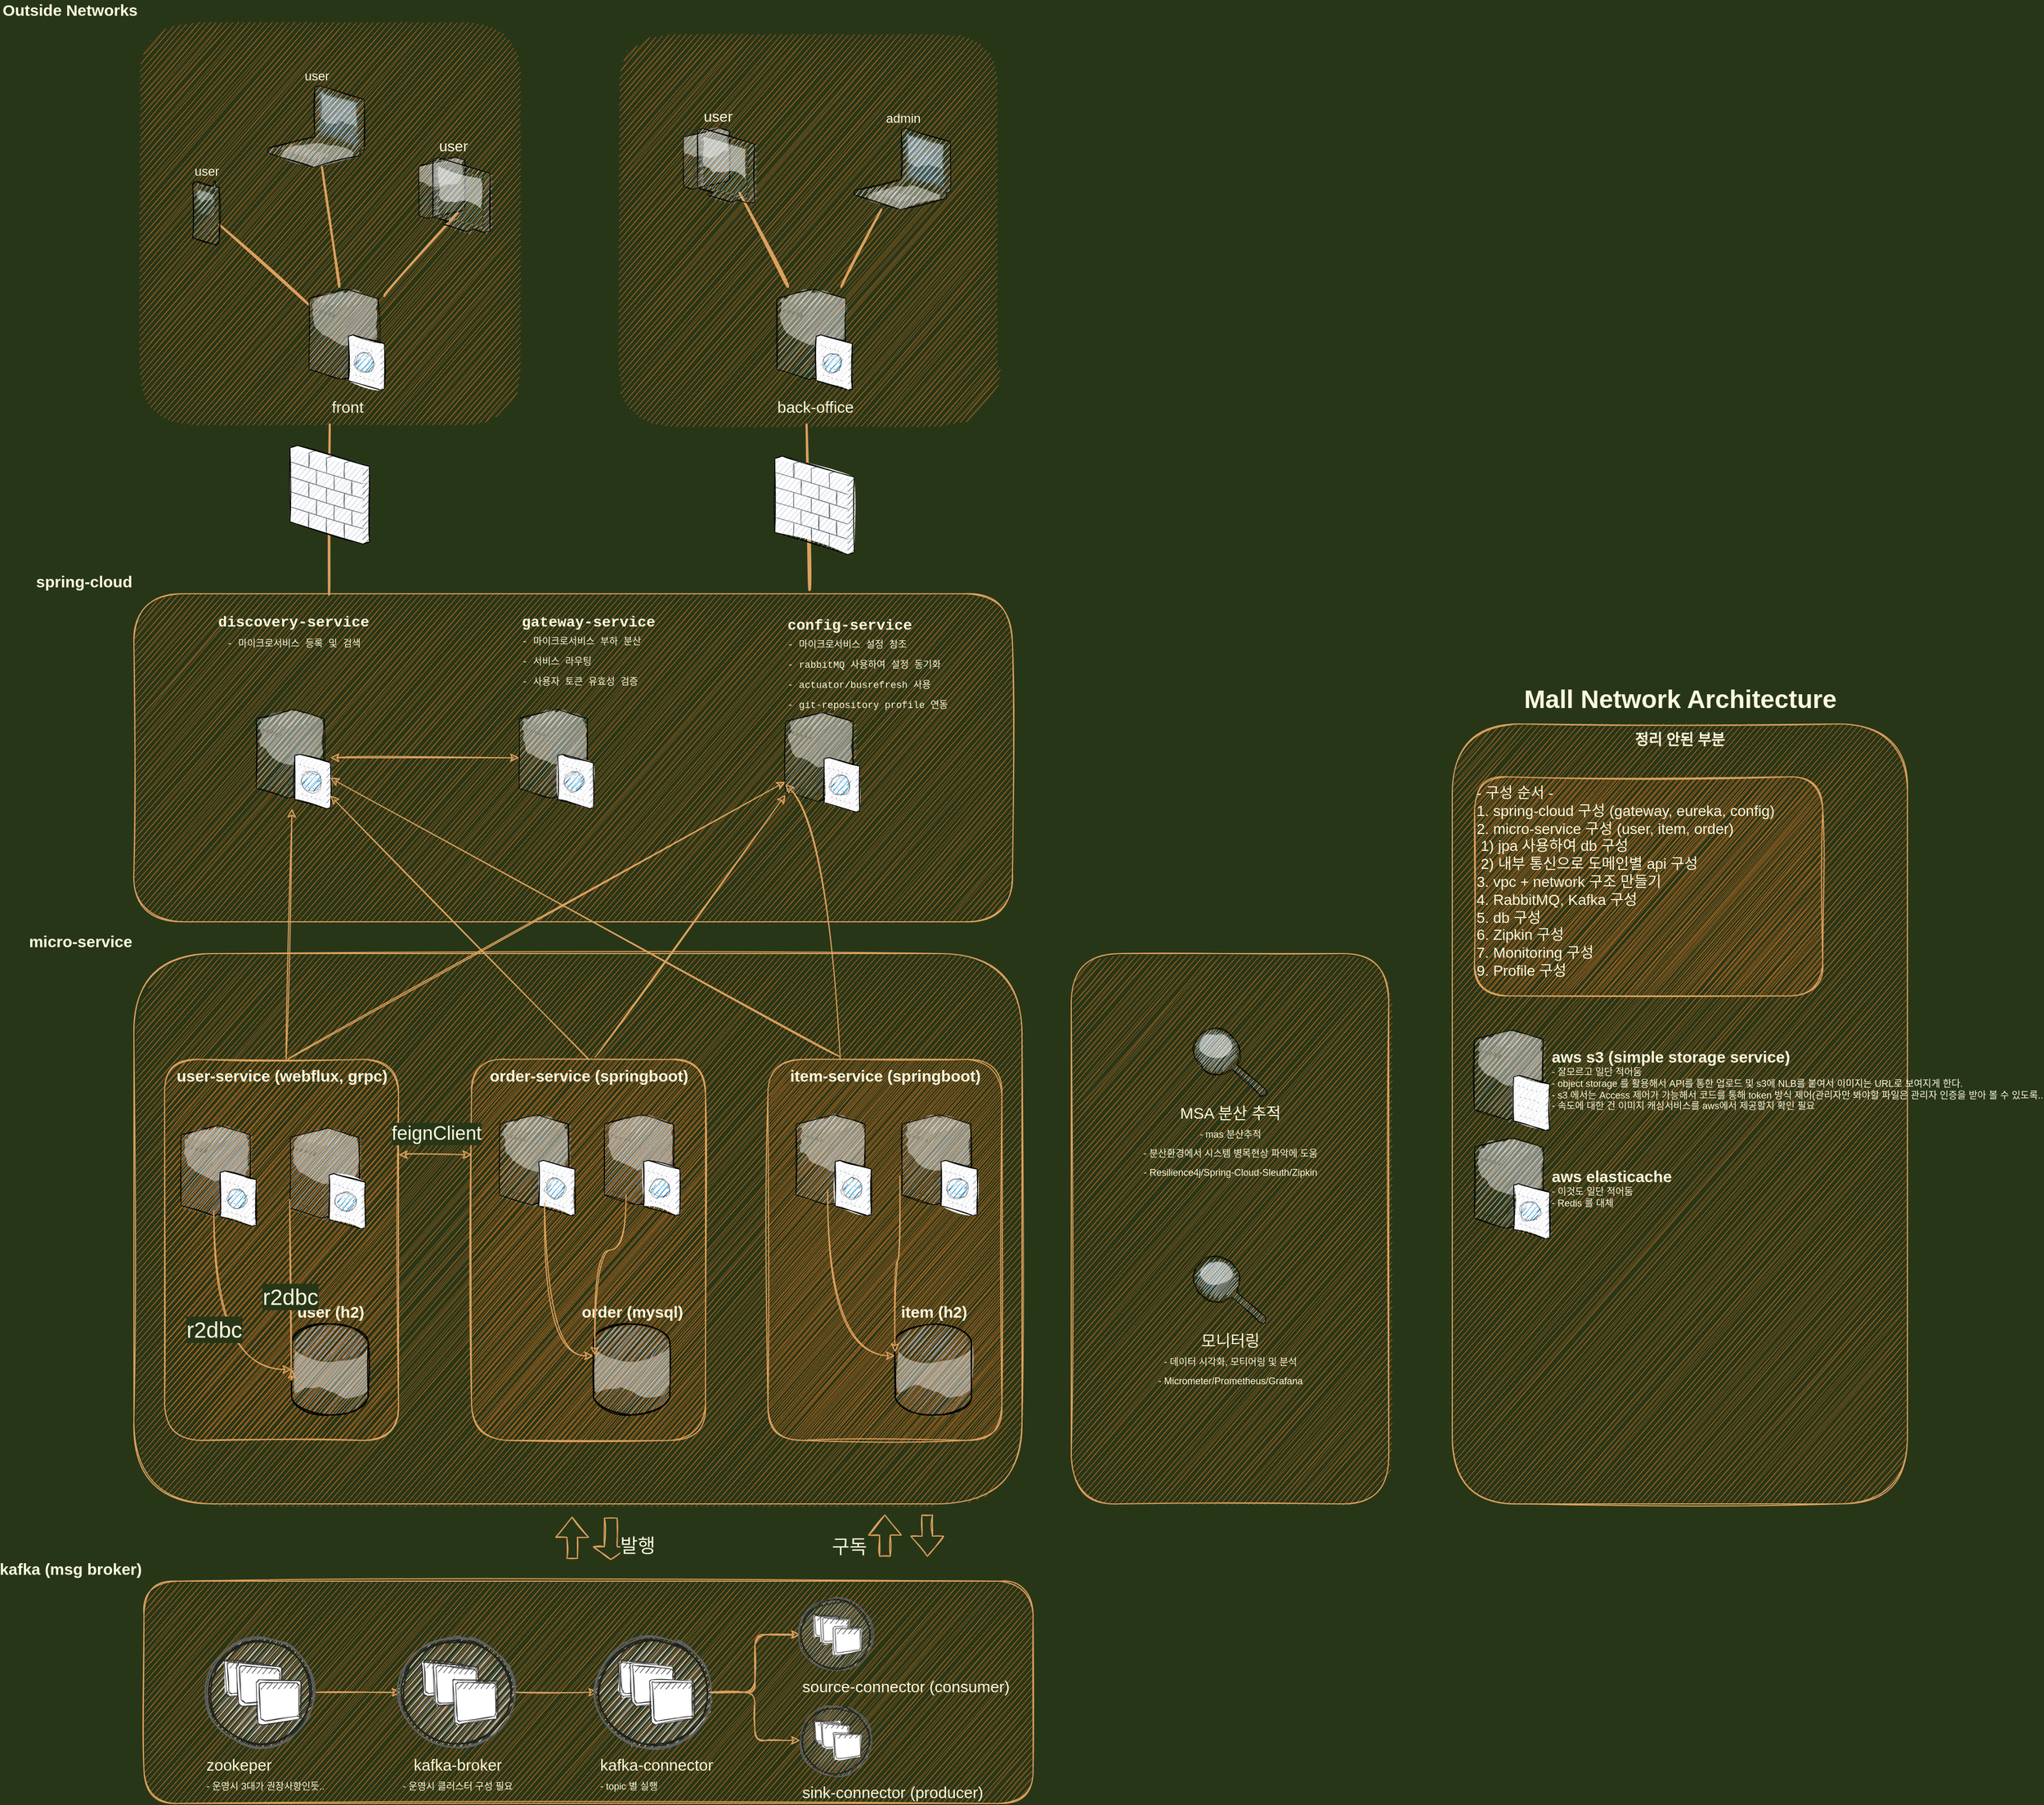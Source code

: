 <mxfile version="15.1.4" type="github">
  <diagram name="Page-1" id="e3a06f82-3646-2815-327d-82caf3d4e204">
    <mxGraphModel dx="1422" dy="1944" grid="1" gridSize="10" guides="1" tooltips="1" connect="1" arrows="1" fold="1" page="1" pageScale="1.5" pageWidth="1169" pageHeight="826" background="#283618" math="0" shadow="0">
      <root>
        <mxCell id="0" style=";html=1;" />
        <mxCell id="1" style=";html=1;" parent="0" />
        <mxCell id="sHXKAPFRfoizOENOdaJy-1" value="micro-service" style="whiteSpace=wrap;html=1;fillColor=#BC6C25;fontSize=15;strokeColor=#DDA15E;verticalAlign=bottom;fontStyle=1;labelPosition=left;verticalLabelPosition=top;align=right;sketch=1;rounded=1;fontColor=#FEFAE0;" parent="1" vertex="1">
          <mxGeometry x="704.5" y="350" width="839" height="520" as="geometry" />
        </mxCell>
        <mxCell id="gK7_ligtNOV1ksg5tmPk-7" value="&lt;b style=&quot;font-size: 15px&quot;&gt;user-service (webflux, grpc)&lt;/b&gt;" style="whiteSpace=wrap;html=1;fillColor=#BC6C25;fontSize=14;strokeColor=#DDA15E;verticalAlign=top;sketch=1;rounded=1;fontColor=#FEFAE0;" parent="1" vertex="1">
          <mxGeometry x="733.5" y="450" width="221" height="360" as="geometry" />
        </mxCell>
        <mxCell id="gK7_ligtNOV1ksg5tmPk-9" value="&lt;b style=&quot;font-size: 15px&quot;&gt;order-service (springboot)&lt;/b&gt;" style="whiteSpace=wrap;html=1;fillColor=#BC6C25;fontSize=14;strokeColor=#DDA15E;verticalAlign=top;sketch=1;rounded=1;fontColor=#FEFAE0;" parent="1" vertex="1">
          <mxGeometry x="1023.5" y="450" width="221" height="360" as="geometry" />
        </mxCell>
        <mxCell id="gK7_ligtNOV1ksg5tmPk-11" value="&lt;b style=&quot;font-size: 15px&quot;&gt;item-service (springboot)&lt;/b&gt;&lt;b style=&quot;font-size: 15px&quot;&gt;&lt;br&gt;&lt;/b&gt;" style="whiteSpace=wrap;html=1;fillColor=#BC6C25;fontSize=14;strokeColor=#DDA15E;verticalAlign=top;sketch=1;rounded=1;fontColor=#FEFAE0;" parent="1" vertex="1">
          <mxGeometry x="1303.5" y="450" width="221" height="360" as="geometry" />
        </mxCell>
        <mxCell id="gK7_ligtNOV1ksg5tmPk-1" value="&lt;font style=&quot;font-size: 15px;&quot;&gt;spring-cloud&lt;/font&gt;" style="whiteSpace=wrap;html=1;fillColor=#BC6C25;fontSize=15;strokeColor=#DDA15E;verticalAlign=bottom;fontColor=#FEFAE0;fontStyle=1;labelPosition=left;verticalLabelPosition=top;align=right;sketch=1;rounded=1;" parent="1" vertex="1">
          <mxGeometry x="704.5" y="10" width="830" height="310" as="geometry" />
        </mxCell>
        <mxCell id="6a7d8f32e03d9370-52" style="edgeStyle=none;html=1;startSize=10;endSize=10;jettySize=auto;orthogonalLoop=1;fontSize=14;endArrow=none;endFill=0;strokeWidth=2;sketch=1;curved=1;entryX=0.5;entryY=1;entryDx=0;entryDy=0;exitX=0.222;exitY=0.002;exitDx=0;exitDy=0;exitPerimeter=0;labelBackgroundColor=#283618;strokeColor=#DDA15E;fontColor=#FEFAE0;" parent="1" source="gK7_ligtNOV1ksg5tmPk-1" target="ctaD90ZbitiZ5sScprYx-19" edge="1">
          <mxGeometry relative="1" as="geometry">
            <mxPoint x="1090" y="10" as="sourcePoint" />
            <mxPoint x="492" y="257.118" as="targetPoint" />
          </mxGeometry>
        </mxCell>
        <mxCell id="6a7d8f32e03d9370-62" value="Mall Network Architecture" style="text;strokeColor=none;fillColor=none;html=1;fontSize=24;fontStyle=1;verticalAlign=middle;align=center;sketch=1;rounded=1;fontColor=#FEFAE0;" parent="1" vertex="1">
          <mxGeometry x="2002.25" y="90" width="325.5" height="40" as="geometry" />
        </mxCell>
        <mxCell id="sHXKAPFRfoizOENOdaJy-9" value="" style="verticalLabelPosition=top;aspect=fixed;html=1;verticalAlign=bottom;strokeColor=none;shape=mxgraph.citrix.cache_server;fillColor=#BC6C25;fontSize=15;labelPosition=center;align=center;sketch=1;rounded=1;fontColor=#FEFAE0;" parent="1" vertex="1">
          <mxGeometry x="749" y="510" width="71" height="97.5" as="geometry" />
        </mxCell>
        <mxCell id="sHXKAPFRfoizOENOdaJy-12" value="&lt;b&gt;정리 안된 부분&lt;/b&gt;" style="whiteSpace=wrap;html=1;fillColor=#BC6C25;fontSize=14;strokeColor=#DDA15E;verticalAlign=top;sketch=1;rounded=1;fontColor=#FEFAE0;" parent="1" vertex="1">
          <mxGeometry x="1950" y="133" width="430" height="737" as="geometry" />
        </mxCell>
        <mxCell id="sHXKAPFRfoizOENOdaJy-11" value="&lt;b&gt;user (h2)&lt;/b&gt;" style="verticalLabelPosition=top;aspect=fixed;html=1;verticalAlign=bottom;strokeColor=none;align=center;outlineConnect=0;shape=mxgraph.citrix.database;labelPosition=center;fontSize=15;sketch=1;rounded=1;fillColor=#BC6C25;fontColor=#FEFAE0;" parent="1" vertex="1">
          <mxGeometry x="853.5" y="700" width="73.1" height="86" as="geometry" />
        </mxCell>
        <mxCell id="sHXKAPFRfoizOENOdaJy-16" value="" style="verticalLabelPosition=bottom;aspect=fixed;html=1;verticalAlign=top;strokeColor=none;align=center;outlineConnect=0;shape=mxgraph.citrix.firewall;sketch=1;rounded=1;fillColor=#BC6C25;fontColor=#FEFAE0;" parent="1" vertex="1">
          <mxGeometry x="852" y="-130" width="75" height="93" as="geometry" />
        </mxCell>
        <mxCell id="sHXKAPFRfoizOENOdaJy-21" value="r2dbc" style="edgeStyle=elbowEdgeStyle;elbow=vertical;endArrow=classic;html=1;fontSize=21;sketch=1;curved=1;exitX=0.437;exitY=0.851;exitDx=0;exitDy=0;exitPerimeter=0;labelBackgroundColor=#283618;strokeColor=#DDA15E;fontColor=#FEFAE0;" parent="1" source="sHXKAPFRfoizOENOdaJy-9" target="sHXKAPFRfoizOENOdaJy-11" edge="1">
          <mxGeometry width="50" height="50" relative="1" as="geometry">
            <mxPoint x="813.5" y="580" as="sourcePoint" />
            <mxPoint x="1663.5" y="230" as="targetPoint" />
            <Array as="points">
              <mxPoint x="803.5" y="743" />
            </Array>
          </mxGeometry>
        </mxCell>
        <mxCell id="t2RJurVs9qFkmTVlhtLP-3" value="&lt;b&gt;aws elasticache&lt;/b&gt;&lt;br&gt;&lt;div style=&quot;text-align: left ; font-size: 9px&quot;&gt;&lt;font style=&quot;font-size: 9px&quot;&gt;- 이것도 일단 적어둠&lt;/font&gt;&lt;/div&gt;&lt;div style=&quot;text-align: left ; font-size: 9px&quot;&gt;&lt;font style=&quot;font-size: 9px&quot;&gt;- Redis 를 대체&lt;/font&gt;&lt;/div&gt;" style="verticalLabelPosition=middle;aspect=fixed;html=1;verticalAlign=middle;strokeColor=none;align=left;outlineConnect=0;shape=mxgraph.citrix.cache_server;labelPosition=right;fontSize=15;sketch=1;rounded=1;fillColor=#BC6C25;fontColor=#FEFAE0;" parent="1" vertex="1">
          <mxGeometry x="1971" y="522" width="71" height="97.5" as="geometry" />
        </mxCell>
        <mxCell id="t2RJurVs9qFkmTVlhtLP-10" value="&lt;span style=&quot;font-size: 15px;&quot;&gt;kafka (msg broker)&lt;/span&gt;" style="whiteSpace=wrap;html=1;fontSize=15;verticalAlign=bottom;fillColor=#BC6C25;strokeColor=#DDA15E;sketch=1;rounded=1;labelPosition=left;verticalLabelPosition=top;align=right;fontStyle=1;fontColor=#FEFAE0;" parent="1" vertex="1">
          <mxGeometry x="714" y="943" width="840" height="210" as="geometry" />
        </mxCell>
        <mxCell id="t2RJurVs9qFkmTVlhtLP-12" value="&lt;b&gt;item (h2)&lt;/b&gt;" style="verticalLabelPosition=top;aspect=fixed;html=1;verticalAlign=bottom;strokeColor=none;align=center;outlineConnect=0;shape=mxgraph.citrix.database;labelPosition=center;fontSize=15;sketch=1;rounded=1;fillColor=#BC6C25;fontColor=#FEFAE0;" parent="1" vertex="1">
          <mxGeometry x="1423.5" y="700" width="73.1" height="86" as="geometry" />
        </mxCell>
        <mxCell id="t2RJurVs9qFkmTVlhtLP-13" value="&lt;b&gt;order (mysql)&lt;/b&gt;" style="verticalLabelPosition=top;aspect=fixed;html=1;verticalAlign=bottom;strokeColor=none;align=center;outlineConnect=0;shape=mxgraph.citrix.database;labelPosition=center;fontSize=15;sketch=1;rounded=1;fillColor=#BC6C25;fontColor=#FEFAE0;" parent="1" vertex="1">
          <mxGeometry x="1138.5" y="700" width="73.1" height="86" as="geometry" />
        </mxCell>
        <mxCell id="t2RJurVs9qFkmTVlhtLP-19" value="" style="verticalLabelPosition=top;aspect=fixed;html=1;verticalAlign=bottom;strokeColor=none;shape=mxgraph.citrix.cache_server;fillColor=#BC6C25;fontSize=15;labelPosition=center;align=center;sketch=1;rounded=1;fontColor=#FEFAE0;" parent="1" vertex="1">
          <mxGeometry x="1330" y="500" width="71" height="97.5" as="geometry" />
        </mxCell>
        <mxCell id="t2RJurVs9qFkmTVlhtLP-21" value="" style="verticalLabelPosition=top;aspect=fixed;html=1;verticalAlign=bottom;strokeColor=none;shape=mxgraph.citrix.cache_server;fillColor=#BC6C25;fontSize=15;labelPosition=center;align=center;sketch=1;rounded=1;fontColor=#FEFAE0;" parent="1" vertex="1">
          <mxGeometry x="1050" y="500.0" width="71" height="97.5" as="geometry" />
        </mxCell>
        <mxCell id="mKvjWOhgH37GjCSqKpSE-6" value="" style="edgeStyle=orthogonalEdgeStyle;curved=0;rounded=1;sketch=1;orthogonalLoop=1;jettySize=auto;html=1;fontColor=#FEFAE0;strokeColor=#DDA15E;fillColor=#BC6C25;" parent="1" source="t2RJurVs9qFkmTVlhtLP-27" target="mKvjWOhgH37GjCSqKpSE-5" edge="1">
          <mxGeometry relative="1" as="geometry" />
        </mxCell>
        <mxCell id="t2RJurVs9qFkmTVlhtLP-27" value="zookeper&lt;br&gt;&lt;font style=&quot;font-size: 9px&quot;&gt;- 운영시 3대가 권장사항인듯..&lt;/font&gt;" style="verticalLabelPosition=bottom;aspect=fixed;html=1;verticalAlign=top;strokeColor=none;align=left;outlineConnect=0;shape=mxgraph.citrix.role_applications;fontSize=15;sketch=1;rounded=1;fillColor=#BC6C25;fontColor=#FEFAE0;" parent="1" vertex="1">
          <mxGeometry x="771.0" y="995.13" width="105.75" height="105.75" as="geometry" />
        </mxCell>
        <mxCell id="t2RJurVs9qFkmTVlhtLP-28" value="" style="endArrow=classic;startArrow=classic;html=1;fontSize=15;sketch=1;curved=1;labelBackgroundColor=#283618;strokeColor=#DDA15E;fontColor=#FEFAE0;" parent="1" source="gK7_ligtNOV1ksg5tmPk-6" target="uHvqQDqFZ2dxm4IaX2Xo-6" edge="1">
          <mxGeometry width="50" height="50" relative="1" as="geometry">
            <mxPoint x="2230" y="87.41" as="sourcePoint" />
            <mxPoint x="1064" y="150.266" as="targetPoint" />
          </mxGeometry>
        </mxCell>
        <mxCell id="t2RJurVs9qFkmTVlhtLP-37" value="" style="edgeStyle=elbowEdgeStyle;elbow=vertical;endArrow=classic;html=1;exitX=0.598;exitY=0.878;exitDx=0;exitDy=0;exitPerimeter=0;sketch=1;curved=1;labelBackgroundColor=#283618;strokeColor=#DDA15E;fontColor=#FEFAE0;" parent="1" source="t2RJurVs9qFkmTVlhtLP-21" target="t2RJurVs9qFkmTVlhtLP-13" edge="1">
          <mxGeometry width="50" height="50" relative="1" as="geometry">
            <mxPoint x="1846.761" y="-107.62" as="sourcePoint" />
            <mxPoint x="2816.95" y="-108.333" as="targetPoint" />
            <Array as="points">
              <mxPoint x="1109.5" y="730" />
              <mxPoint x="1163.5" y="630" />
              <mxPoint x="1193.5" y="590" />
              <mxPoint x="1213.5" y="690" />
              <mxPoint x="2493.5" y="76" />
            </Array>
          </mxGeometry>
        </mxCell>
        <mxCell id="t2RJurVs9qFkmTVlhtLP-39" value="&lt;b&gt;aws s3 (simple storage service)&amp;nbsp;&lt;/b&gt;&lt;br&gt;&lt;div style=&quot;text-align: left ; font-size: 9px&quot;&gt;&lt;font style=&quot;font-size: 9px&quot;&gt;- 잘모르고 일단 적어둠&lt;/font&gt;&lt;/div&gt;&lt;div style=&quot;text-align: left ; font-size: 9px&quot;&gt;&lt;font style=&quot;font-size: 9px&quot;&gt;- object storage 를 활용해서 API를 통한 업로드 및 s3에 NLB를 붙여서 이미지는 URL로 보여지게 한다.&lt;/font&gt;&lt;/div&gt;&lt;div style=&quot;text-align: left ; font-size: 9px&quot;&gt;&lt;font style=&quot;font-size: 9px&quot;&gt;- s3 에서는 Access 제어가 가능해서 코드를 통해 token 방식 제어(관리자만 봐야할 파일은 관리자 인증을 받아 볼 수 있도록..&lt;/font&gt;&lt;/div&gt;&lt;div style=&quot;text-align: left ; font-size: 9px&quot;&gt;&lt;font style=&quot;font-size: 9px&quot;&gt;- 속도에 대한 건 이미지 캐싱서비스를 aws에서 제공할지 확인 필요&lt;/font&gt;&lt;/div&gt;" style="verticalLabelPosition=middle;aspect=fixed;html=1;verticalAlign=middle;strokeColor=none;align=left;outlineConnect=0;shape=mxgraph.citrix.file_server;fontSize=15;labelPosition=right;sketch=1;rounded=1;fillColor=#BC6C25;fontColor=#FEFAE0;" parent="1" vertex="1">
          <mxGeometry x="1971" y="420" width="71" height="97" as="geometry" />
        </mxCell>
        <mxCell id="ctaD90ZbitiZ5sScprYx-11" value="" style="whiteSpace=wrap;html=1;fillColor=#BC6C25;fontSize=14;strokeColor=none;verticalAlign=bottom;sketch=1;rounded=1;labelPosition=left;verticalLabelPosition=top;align=right;fontColor=#FEFAE0;" parent="1" vertex="1">
          <mxGeometry x="1160" y="-520" width="360" height="370" as="geometry" />
        </mxCell>
        <mxCell id="ctaD90ZbitiZ5sScprYx-12" style="edgeStyle=none;html=1;startSize=10;endSize=10;jettySize=auto;orthogonalLoop=1;fontSize=14;endArrow=none;endFill=0;strokeWidth=2;sketch=1;curved=1;labelBackgroundColor=#283618;strokeColor=#DDA15E;fontColor=#FEFAE0;" parent="1" source="ctaD90ZbitiZ5sScprYx-18" target="ctaD90ZbitiZ5sScprYx-31" edge="1">
          <mxGeometry relative="1" as="geometry">
            <mxPoint x="1401.961" y="-286.0" as="sourcePoint" />
            <mxPoint x="1289.0" y="-372.011" as="targetPoint" />
          </mxGeometry>
        </mxCell>
        <mxCell id="ctaD90ZbitiZ5sScprYx-14" style="edgeStyle=none;html=1;startSize=10;endSize=10;jettySize=auto;orthogonalLoop=1;fontSize=14;endArrow=none;endFill=0;strokeWidth=2;entryX=0.796;entryY=0.859;entryDx=0;entryDy=0;entryPerimeter=0;sketch=1;curved=1;labelBackgroundColor=#283618;strokeColor=#DDA15E;fontColor=#FEFAE0;" parent="1" source="ctaD90ZbitiZ5sScprYx-18" target="gK7_ligtNOV1ksg5tmPk-4" edge="1">
          <mxGeometry relative="1" as="geometry">
            <mxPoint x="1390" y="-256.68" as="sourcePoint" />
            <mxPoint x="1275" y="-427.067" as="targetPoint" />
          </mxGeometry>
        </mxCell>
        <mxCell id="ctaD90ZbitiZ5sScprYx-18" value="back-office" style="verticalLabelPosition=bottom;aspect=fixed;html=1;verticalAlign=top;strokeColor=none;align=center;outlineConnect=0;shape=mxgraph.citrix.cache_server;labelPosition=center;fontSize=15;sketch=1;rounded=1;fillColor=#BC6C25;fontColor=#FEFAE0;" parent="1" vertex="1">
          <mxGeometry x="1312" y="-280.0" width="71" height="97.5" as="geometry" />
        </mxCell>
        <mxCell id="ctaD90ZbitiZ5sScprYx-19" value="Outside Networks" style="whiteSpace=wrap;html=1;fillColor=#BC6C25;fontSize=15;strokeColor=none;verticalAlign=bottom;sketch=1;rounded=1;labelPosition=left;verticalLabelPosition=top;align=right;fontStyle=1;fontColor=#FEFAE0;" parent="1" vertex="1">
          <mxGeometry x="709.5" y="-530" width="360" height="380" as="geometry" />
        </mxCell>
        <mxCell id="ctaD90ZbitiZ5sScprYx-20" style="edgeStyle=none;html=1;startSize=10;endSize=10;jettySize=auto;orthogonalLoop=1;fontSize=14;endArrow=none;endFill=0;strokeWidth=2;sketch=1;curved=1;labelBackgroundColor=#283618;strokeColor=#DDA15E;fontColor=#FEFAE0;" parent="1" source="ctaD90ZbitiZ5sScprYx-26" target="ctaD90ZbitiZ5sScprYx-29" edge="1">
          <mxGeometry relative="1" as="geometry">
            <mxPoint x="945.5" y="-309.0" as="sourcePoint" />
            <mxPoint x="824.5" y="-384.36" as="targetPoint" />
          </mxGeometry>
        </mxCell>
        <mxCell id="ctaD90ZbitiZ5sScprYx-21" style="edgeStyle=none;html=1;startSize=10;endSize=10;jettySize=auto;orthogonalLoop=1;fontSize=14;endArrow=none;endFill=0;strokeWidth=2;entryX=0.571;entryY=0.736;entryDx=0;entryDy=0;entryPerimeter=0;sketch=1;curved=1;labelBackgroundColor=#283618;strokeColor=#DDA15E;fontColor=#FEFAE0;" parent="1" source="ctaD90ZbitiZ5sScprYx-26" target="ctaD90ZbitiZ5sScprYx-24" edge="1">
          <mxGeometry relative="1" as="geometry">
            <mxPoint x="965.287" y="-315.5" as="sourcePoint" />
          </mxGeometry>
        </mxCell>
        <mxCell id="ctaD90ZbitiZ5sScprYx-22" style="edgeStyle=none;html=1;startSize=10;endSize=10;jettySize=auto;orthogonalLoop=1;fontSize=14;endArrow=none;endFill=0;strokeWidth=2;sketch=1;curved=1;labelBackgroundColor=#283618;strokeColor=#DDA15E;fontColor=#FEFAE0;" parent="1" source="ctaD90ZbitiZ5sScprYx-26" target="ctaD90ZbitiZ5sScprYx-28" edge="1">
          <mxGeometry relative="1" as="geometry">
            <mxPoint x="925.5" y="-286.18" as="sourcePoint" />
            <mxPoint x="824.5" y="-267.364" as="targetPoint" />
          </mxGeometry>
        </mxCell>
        <mxCell id="ctaD90ZbitiZ5sScprYx-24" value="user" style="verticalLabelPosition=top;aspect=fixed;html=1;verticalAlign=bottom;strokeColor=none;shape=mxgraph.citrix.thin_client;fillColor=#BC6C25;fontSize=14;labelPosition=center;align=center;sketch=1;rounded=1;fontColor=#FEFAE0;" parent="1" vertex="1">
          <mxGeometry x="970" y="-402.41" width="71" height="71" as="geometry" />
        </mxCell>
        <mxCell id="ctaD90ZbitiZ5sScprYx-26" value="front" style="verticalLabelPosition=bottom;aspect=fixed;html=1;verticalAlign=top;strokeColor=none;align=center;outlineConnect=0;shape=mxgraph.citrix.cache_server;labelPosition=center;fontSize=15;sketch=1;rounded=1;fillColor=#BC6C25;fontColor=#FEFAE0;" parent="1" vertex="1">
          <mxGeometry x="870" y="-280.0" width="71" height="97.5" as="geometry" />
        </mxCell>
        <mxCell id="ctaD90ZbitiZ5sScprYx-28" value="user" style="verticalLabelPosition=top;aspect=fixed;html=1;verticalAlign=bottom;strokeColor=none;align=center;outlineConnect=0;shape=mxgraph.citrix.cell_phone;labelPosition=center;sketch=1;rounded=1;fillColor=#BC6C25;fontColor=#FEFAE0;" parent="1" vertex="1">
          <mxGeometry x="760" y="-380" width="25" height="60" as="geometry" />
        </mxCell>
        <mxCell id="ctaD90ZbitiZ5sScprYx-29" value="user" style="verticalLabelPosition=top;aspect=fixed;html=1;verticalAlign=bottom;strokeColor=none;align=center;outlineConnect=0;shape=mxgraph.citrix.laptop_1;labelPosition=center;sketch=1;rounded=1;fillColor=#BC6C25;fontColor=#FEFAE0;" parent="1" vertex="1">
          <mxGeometry x="831.1" y="-470.0" width="91" height="77" as="geometry" />
        </mxCell>
        <mxCell id="ctaD90ZbitiZ5sScprYx-30" style="edgeStyle=none;html=1;startSize=10;endSize=10;jettySize=auto;orthogonalLoop=1;fontSize=14;endArrow=none;endFill=0;strokeWidth=2;exitX=0.769;exitY=-0.011;exitDx=0;exitDy=0;exitPerimeter=0;sketch=1;curved=1;entryX=0.5;entryY=1;entryDx=0;entryDy=0;labelBackgroundColor=#283618;strokeColor=#DDA15E;fontColor=#FEFAE0;" parent="1" source="gK7_ligtNOV1ksg5tmPk-1" target="ctaD90ZbitiZ5sScprYx-11" edge="1">
          <mxGeometry relative="1" as="geometry">
            <mxPoint x="1081.702" y="-73" as="sourcePoint" />
            <mxPoint x="1221" y="-760.057" as="targetPoint" />
          </mxGeometry>
        </mxCell>
        <mxCell id="ctaD90ZbitiZ5sScprYx-31" value="admin" style="verticalLabelPosition=top;aspect=fixed;html=1;verticalAlign=bottom;strokeColor=none;align=center;outlineConnect=0;shape=mxgraph.citrix.laptop_1;labelPosition=center;sketch=1;rounded=1;fillColor=#BC6C25;fontColor=#FEFAE0;" parent="1" vertex="1">
          <mxGeometry x="1385" y="-430.0" width="91" height="77" as="geometry" />
        </mxCell>
        <mxCell id="ctaD90ZbitiZ5sScprYx-32" value="" style="verticalLabelPosition=bottom;aspect=fixed;html=1;verticalAlign=top;strokeColor=none;align=center;outlineConnect=0;shape=mxgraph.citrix.firewall;sketch=1;rounded=1;fillColor=#BC6C25;fontColor=#FEFAE0;" parent="1" vertex="1">
          <mxGeometry x="1310" y="-120.0" width="75" height="93" as="geometry" />
        </mxCell>
        <mxCell id="nXejHex8dQO22QH_vP11-8" value="&lt;div&gt;&lt;span&gt;- 구성 순서 -&lt;/span&gt;&lt;/div&gt;&lt;div&gt;&lt;span&gt;1. spring-cloud 구성 (gateway, eureka, config)&lt;/span&gt;&lt;/div&gt;&lt;div&gt;&lt;span&gt;2. micro-service 구성 (user, item, order)&lt;/span&gt;&lt;/div&gt;&lt;div&gt;&lt;span style=&quot;white-space: pre&quot;&gt; &lt;/span&gt;1) jpa 사용하여 db 구성&lt;br&gt;&lt;/div&gt;&lt;div&gt;&lt;span&gt;&lt;/span&gt;&lt;/div&gt;&lt;span style=&quot;white-space: pre&quot;&gt; &lt;/span&gt;2) 내부 통신으로 도메인별 api 구성&lt;br&gt;&lt;span&gt;3. vpc + network 구조 만들기&lt;/span&gt;&lt;br&gt;&lt;div&gt;&lt;span&gt;4. RabbitMQ, Kafka 구성&amp;nbsp;&lt;/span&gt;&lt;br&gt;&lt;/div&gt;&lt;div&gt;&lt;span&gt;5. db 구성&amp;nbsp;&lt;/span&gt;&lt;/div&gt;&lt;div&gt;&lt;span&gt;6. Zipkin 구성&lt;/span&gt;&lt;/div&gt;&lt;div&gt;&lt;span&gt;7. Monitoring 구성&lt;/span&gt;&lt;/div&gt;&lt;div&gt;9. Profile 구성&lt;/div&gt;" style="whiteSpace=wrap;html=1;fontSize=14;verticalAlign=top;align=left;sketch=1;rounded=1;fillColor=#BC6C25;strokeColor=#DDA15E;fontColor=#FEFAE0;" parent="1" vertex="1">
          <mxGeometry x="1971" y="183" width="329" height="207" as="geometry" />
        </mxCell>
        <mxCell id="gK7_ligtNOV1ksg5tmPk-4" value="user" style="verticalLabelPosition=top;aspect=fixed;html=1;verticalAlign=bottom;strokeColor=none;shape=mxgraph.citrix.thin_client;fillColor=#BC6C25;fontSize=14;labelPosition=center;align=center;sketch=1;rounded=1;fontColor=#FEFAE0;" parent="1" vertex="1">
          <mxGeometry x="1220" y="-430" width="71" height="71" as="geometry" />
        </mxCell>
        <mxCell id="gK7_ligtNOV1ksg5tmPk-6" value="&lt;div style=&quot;font-family: &amp;#34;consolas&amp;#34; , &amp;#34;courier new&amp;#34; , monospace ; font-size: 14px ; line-height: 19px&quot;&gt;discovery-service&lt;/div&gt;&lt;div style=&quot;font-family: &amp;#34;consolas&amp;#34; , &amp;#34;courier new&amp;#34; , monospace ; line-height: 19px&quot;&gt;&lt;span style=&quot;font-weight: normal&quot;&gt;&lt;font style=&quot;font-size: 9px&quot;&gt;- 마이크로서비스 등록 및 검색&lt;/font&gt;&lt;/span&gt;&lt;/div&gt;" style="verticalLabelPosition=top;aspect=fixed;html=1;verticalAlign=top;strokeColor=none;align=center;outlineConnect=0;shape=mxgraph.citrix.cache_server;labelPosition=center;fontSize=15;fontStyle=1;sketch=1;rounded=1;fillColor=#BC6C25;fontColor=#FEFAE0;" parent="1" vertex="1">
          <mxGeometry x="820" y="116.93" width="70" height="96.13" as="geometry" />
        </mxCell>
        <mxCell id="gK7_ligtNOV1ksg5tmPk-15" value="구독" style="shape=flexArrow;endArrow=classic;html=1;fontSize=18;fontColor=#FEFAE0;sketch=1;curved=1;labelBackgroundColor=#283618;strokeColor=#DDA15E;" parent="1" edge="1">
          <mxGeometry x="-0.5" y="34" width="50" height="50" relative="1" as="geometry">
            <mxPoint x="1414" y="920" as="sourcePoint" />
            <mxPoint x="1414" y="880" as="targetPoint" />
            <mxPoint y="1" as="offset" />
          </mxGeometry>
        </mxCell>
        <mxCell id="gK7_ligtNOV1ksg5tmPk-16" value="" style="shape=flexArrow;endArrow=classic;html=1;fontSize=18;fontColor=#FEFAE0;sketch=1;curved=1;labelBackgroundColor=#283618;strokeColor=#DDA15E;" parent="1" edge="1">
          <mxGeometry width="50" height="50" relative="1" as="geometry">
            <mxPoint x="1454" y="880" as="sourcePoint" />
            <mxPoint x="1454" y="920" as="targetPoint" />
          </mxGeometry>
        </mxCell>
        <mxCell id="gK7_ligtNOV1ksg5tmPk-17" value="" style="shape=flexArrow;endArrow=classic;html=1;fontSize=18;fontColor=#FEFAE0;sketch=1;curved=1;labelBackgroundColor=#283618;strokeColor=#DDA15E;" parent="1" edge="1">
          <mxGeometry width="50" height="50" relative="1" as="geometry">
            <mxPoint x="1118.5" y="922" as="sourcePoint" />
            <mxPoint x="1118.5" y="882" as="targetPoint" />
          </mxGeometry>
        </mxCell>
        <mxCell id="gK7_ligtNOV1ksg5tmPk-18" value="발행" style="shape=flexArrow;endArrow=classic;html=1;fontSize=18;fontColor=#FEFAE0;width=12;endSize=3.66;sketch=1;curved=1;labelBackgroundColor=#283618;strokeColor=#DDA15E;" parent="1" edge="1">
          <mxGeometry x="0.35" y="25" width="50" height="50" relative="1" as="geometry">
            <mxPoint x="1155" y="883" as="sourcePoint" />
            <mxPoint x="1155" y="923" as="targetPoint" />
            <mxPoint as="offset" />
          </mxGeometry>
        </mxCell>
        <mxCell id="gK7_ligtNOV1ksg5tmPk-21" value="" style="endArrow=classic;html=1;fontSize=18;fontColor=#FEFAE0;sketch=1;curved=1;exitX=0.305;exitY=-0.008;exitDx=0;exitDy=0;exitPerimeter=0;labelBackgroundColor=#283618;strokeColor=#DDA15E;" parent="1" source="gK7_ligtNOV1ksg5tmPk-11" target="gK7_ligtNOV1ksg5tmPk-6" edge="1">
          <mxGeometry width="50" height="50" relative="1" as="geometry">
            <mxPoint x="1390" y="760" as="sourcePoint" />
            <mxPoint x="1640" y="820" as="targetPoint" />
          </mxGeometry>
        </mxCell>
        <mxCell id="gK7_ligtNOV1ksg5tmPk-22" value="" style="endArrow=classic;html=1;fontSize=18;fontColor=#FEFAE0;sketch=1;curved=1;exitX=0.5;exitY=0;exitDx=0;exitDy=0;labelBackgroundColor=#283618;strokeColor=#DDA15E;" parent="1" source="gK7_ligtNOV1ksg5tmPk-9" target="gK7_ligtNOV1ksg5tmPk-6" edge="1">
          <mxGeometry width="50" height="50" relative="1" as="geometry">
            <mxPoint x="1400" y="770" as="sourcePoint" />
            <mxPoint x="890" y="487.455" as="targetPoint" />
          </mxGeometry>
        </mxCell>
        <mxCell id="gK7_ligtNOV1ksg5tmPk-23" value="" style="endArrow=classic;html=1;fontSize=18;fontColor=#FEFAE0;sketch=1;curved=1;labelBackgroundColor=#283618;strokeColor=#DDA15E;" parent="1" source="gK7_ligtNOV1ksg5tmPk-7" target="gK7_ligtNOV1ksg5tmPk-6" edge="1">
          <mxGeometry width="50" height="50" relative="1" as="geometry">
            <mxPoint x="1033.867" y="770" as="sourcePoint" />
            <mxPoint x="883.474" y="516.13" as="targetPoint" />
          </mxGeometry>
        </mxCell>
        <mxCell id="gK7_ligtNOV1ksg5tmPk-24" value="&lt;div style=&quot;font-family: &amp;#34;consolas&amp;#34; , &amp;#34;courier new&amp;#34; , monospace ; line-height: 19px ; font-size: 14px&quot;&gt;config-service&lt;/div&gt;&lt;div style=&quot;font-family: &amp;#34;consolas&amp;#34; , &amp;#34;courier new&amp;#34; , monospace ; line-height: 19px ; font-size: 9px&quot;&gt;&lt;span style=&quot;font-weight: normal ; font-size: 9px&quot;&gt;&lt;font style=&quot;font-size: 9px&quot;&gt;- 마이크로서비스 설정 참조&lt;/font&gt;&lt;/span&gt;&lt;/div&gt;&lt;div style=&quot;font-family: &amp;#34;consolas&amp;#34; , &amp;#34;courier new&amp;#34; , monospace ; line-height: 19px ; font-size: 9px&quot;&gt;&lt;span style=&quot;font-weight: normal ; font-size: 9px&quot;&gt;&lt;font style=&quot;font-size: 9px&quot;&gt;- rabbitMQ 사용하여 설정 동기화&lt;/font&gt;&lt;/span&gt;&lt;/div&gt;&lt;div style=&quot;font-family: &amp;#34;consolas&amp;#34; , &amp;#34;courier new&amp;#34; , monospace ; line-height: 19px ; font-size: 9px&quot;&gt;&lt;span style=&quot;font-weight: normal ; font-size: 9px&quot;&gt;&lt;font style=&quot;font-size: 9px&quot;&gt;- actuator/busrefresh 사용&lt;/font&gt;&lt;/span&gt;&lt;/div&gt;&lt;div style=&quot;font-family: &amp;#34;consolas&amp;#34; , &amp;#34;courier new&amp;#34; , monospace ; line-height: 19px ; font-size: 9px&quot;&gt;&lt;span style=&quot;font-weight: normal ; font-size: 9px&quot;&gt;&lt;font style=&quot;font-size: 9px&quot;&gt;- git-repository profile 연동&lt;/font&gt;&lt;/span&gt;&lt;/div&gt;" style="verticalLabelPosition=top;aspect=fixed;html=1;verticalAlign=top;strokeColor=none;align=left;outlineConnect=0;shape=mxgraph.citrix.cache_server;labelPosition=center;fontSize=15;fontStyle=1;sketch=1;rounded=1;fillColor=#BC6C25;fontColor=#FEFAE0;horizontal=1;" parent="1" vertex="1">
          <mxGeometry x="1320" y="120" width="70" height="96.13" as="geometry" />
        </mxCell>
        <mxCell id="gK7_ligtNOV1ksg5tmPk-27" value="" style="endArrow=classic;html=1;fontSize=18;fontColor=#FEFAE0;exitX=0.309;exitY=-0.002;exitDx=0;exitDy=0;exitPerimeter=0;sketch=1;curved=1;labelBackgroundColor=#283618;strokeColor=#DDA15E;" parent="1" source="gK7_ligtNOV1ksg5tmPk-11" target="gK7_ligtNOV1ksg5tmPk-24" edge="1">
          <mxGeometry width="50" height="50" relative="1" as="geometry">
            <mxPoint x="1390" y="630" as="sourcePoint" />
            <mxPoint x="1320" y="210" as="targetPoint" />
            <Array as="points">
              <mxPoint x="1360" y="230" />
              <mxPoint x="1320" y="190" />
            </Array>
          </mxGeometry>
        </mxCell>
        <mxCell id="gK7_ligtNOV1ksg5tmPk-29" value="feignClient" style="endArrow=classic;startArrow=classic;html=1;fontSize=18;fontColor=#FEFAE0;exitX=1;exitY=0.25;exitDx=0;exitDy=0;entryX=0;entryY=0.25;entryDx=0;entryDy=0;sketch=1;curved=1;labelBackgroundColor=#283618;strokeColor=#DDA15E;" parent="1" target="gK7_ligtNOV1ksg5tmPk-9" edge="1">
          <mxGeometry x="0.029" y="20" width="50" height="50" relative="1" as="geometry">
            <mxPoint x="954.5" y="540" as="sourcePoint" />
            <mxPoint x="1013.5" y="540" as="targetPoint" />
            <Array as="points" />
            <mxPoint as="offset" />
          </mxGeometry>
        </mxCell>
        <mxCell id="gK7_ligtNOV1ksg5tmPk-30" value="" style="edgeStyle=elbowEdgeStyle;elbow=vertical;endArrow=classic;html=1;exitX=0.422;exitY=0.751;exitDx=0;exitDy=0;exitPerimeter=0;sketch=1;curved=1;labelBackgroundColor=#283618;strokeColor=#DDA15E;fontColor=#FEFAE0;" parent="1" source="t2RJurVs9qFkmTVlhtLP-19" target="t2RJurVs9qFkmTVlhtLP-12" edge="1">
          <mxGeometry width="50" height="50" relative="1" as="geometry">
            <mxPoint x="1379.958" y="607.495" as="sourcePoint" />
            <mxPoint x="1433.5" y="721.89" as="targetPoint" />
            <Array as="points">
              <mxPoint x="1383.5" y="730" />
              <mxPoint x="1473.5" y="652" />
              <mxPoint x="1433.5" y="651.89" />
              <mxPoint x="1463.5" y="611.89" />
              <mxPoint x="1483.5" y="711.89" />
              <mxPoint x="2763.5" y="97.89" />
            </Array>
          </mxGeometry>
        </mxCell>
        <mxCell id="6tL2AJdm3cgb_tfLs04c-1" value="" style="endArrow=classic;html=1;fontSize=18;fontColor=#FEFAE0;sketch=1;curved=1;labelBackgroundColor=#283618;strokeColor=#DDA15E;" parent="1" target="gK7_ligtNOV1ksg5tmPk-24" edge="1">
          <mxGeometry width="50" height="50" relative="1" as="geometry">
            <mxPoint x="850" y="450" as="sourcePoint" />
            <mxPoint x="863.717" y="276.13" as="targetPoint" />
          </mxGeometry>
        </mxCell>
        <mxCell id="6tL2AJdm3cgb_tfLs04c-2" value="" style="endArrow=classic;html=1;fontSize=18;fontColor=#FEFAE0;sketch=1;curved=1;labelBackgroundColor=#283618;strokeColor=#DDA15E;entryX=0;entryY=0.832;entryDx=0;entryDy=0;entryPerimeter=0;" parent="1" edge="1" target="gK7_ligtNOV1ksg5tmPk-24">
          <mxGeometry width="50" height="50" relative="1" as="geometry">
            <mxPoint x="1140" y="448" as="sourcePoint" />
            <mxPoint x="1360" y="220" as="targetPoint" />
          </mxGeometry>
        </mxCell>
        <mxCell id="mKvjWOhgH37GjCSqKpSE-2" value="" style="verticalLabelPosition=top;aspect=fixed;html=1;verticalAlign=bottom;strokeColor=none;shape=mxgraph.citrix.cache_server;fillColor=#BC6C25;fontSize=15;labelPosition=center;align=center;sketch=1;rounded=1;fontColor=#FEFAE0;" parent="1" vertex="1">
          <mxGeometry x="852" y="512.5" width="71" height="97.5" as="geometry" />
        </mxCell>
        <mxCell id="mKvjWOhgH37GjCSqKpSE-3" value="" style="verticalLabelPosition=top;aspect=fixed;html=1;verticalAlign=bottom;strokeColor=none;shape=mxgraph.citrix.cache_server;fillColor=#BC6C25;fontSize=15;labelPosition=center;align=center;sketch=1;rounded=1;fontColor=#FEFAE0;" parent="1" vertex="1">
          <mxGeometry x="1149" y="500" width="71" height="97.5" as="geometry" />
        </mxCell>
        <mxCell id="mKvjWOhgH37GjCSqKpSE-4" value="" style="verticalLabelPosition=top;aspect=fixed;html=1;verticalAlign=bottom;strokeColor=none;shape=mxgraph.citrix.cache_server;fillColor=#BC6C25;fontSize=15;labelPosition=center;align=center;sketch=1;rounded=1;fontColor=#FEFAE0;" parent="1" vertex="1">
          <mxGeometry x="1430" y="500" width="71" height="97.5" as="geometry" />
        </mxCell>
        <mxCell id="mKvjWOhgH37GjCSqKpSE-8" value="" style="edgeStyle=orthogonalEdgeStyle;curved=0;rounded=1;sketch=1;orthogonalLoop=1;jettySize=auto;html=1;fontColor=#FEFAE0;strokeColor=#DDA15E;fillColor=#BC6C25;" parent="1" source="mKvjWOhgH37GjCSqKpSE-5" target="mKvjWOhgH37GjCSqKpSE-7" edge="1">
          <mxGeometry relative="1" as="geometry" />
        </mxCell>
        <mxCell id="mKvjWOhgH37GjCSqKpSE-5" value="kafka-broker&lt;br&gt;&lt;font style=&quot;font-size: 9px&quot;&gt;- 운영시 클러스터 구성 필요&lt;/font&gt;" style="verticalLabelPosition=bottom;aspect=fixed;html=1;verticalAlign=top;strokeColor=none;align=center;outlineConnect=0;shape=mxgraph.citrix.role_applications;fontSize=15;sketch=1;rounded=1;fillColor=#BC6C25;fontColor=#FEFAE0;" parent="1" vertex="1">
          <mxGeometry x="956.75" y="995.13" width="105.75" height="105.75" as="geometry" />
        </mxCell>
        <mxCell id="mKvjWOhgH37GjCSqKpSE-10" value="" style="edgeStyle=orthogonalEdgeStyle;curved=0;rounded=1;sketch=1;orthogonalLoop=1;jettySize=auto;html=1;fontColor=#FEFAE0;strokeColor=#DDA15E;fillColor=#BC6C25;" parent="1" source="mKvjWOhgH37GjCSqKpSE-7" target="mKvjWOhgH37GjCSqKpSE-9" edge="1">
          <mxGeometry relative="1" as="geometry" />
        </mxCell>
        <mxCell id="mKvjWOhgH37GjCSqKpSE-13" value="" style="edgeStyle=orthogonalEdgeStyle;curved=0;rounded=1;sketch=1;orthogonalLoop=1;jettySize=auto;html=1;fontColor=#FEFAE0;strokeColor=#DDA15E;fillColor=#BC6C25;" parent="1" source="mKvjWOhgH37GjCSqKpSE-7" target="mKvjWOhgH37GjCSqKpSE-9" edge="1">
          <mxGeometry relative="1" as="geometry" />
        </mxCell>
        <mxCell id="mKvjWOhgH37GjCSqKpSE-7" value="kafka-connector&lt;br&gt;&lt;font style=&quot;font-size: 9px&quot;&gt;- topic 별 실행&lt;/font&gt;&amp;nbsp;" style="verticalLabelPosition=bottom;aspect=fixed;html=1;verticalAlign=top;strokeColor=none;align=left;outlineConnect=0;shape=mxgraph.citrix.role_applications;fontSize=15;sketch=1;rounded=1;fillColor=#BC6C25;fontColor=#FEFAE0;" parent="1" vertex="1">
          <mxGeometry x="1142.5" y="995.13" width="105.75" height="105.75" as="geometry" />
        </mxCell>
        <mxCell id="mKvjWOhgH37GjCSqKpSE-9" value="source-connector (consumer)" style="verticalLabelPosition=bottom;aspect=fixed;html=1;verticalAlign=top;strokeColor=none;align=left;outlineConnect=0;shape=mxgraph.citrix.role_applications;fontSize=15;sketch=1;rounded=1;fillColor=#BC6C25;fontColor=#FEFAE0;" parent="1" vertex="1">
          <mxGeometry x="1334" y="960" width="67" height="67" as="geometry" />
        </mxCell>
        <mxCell id="mKvjWOhgH37GjCSqKpSE-14" value="sink-connector (producer)" style="verticalLabelPosition=bottom;aspect=fixed;html=1;verticalAlign=top;strokeColor=none;align=left;outlineConnect=0;shape=mxgraph.citrix.role_applications;fontSize=15;sketch=1;rounded=1;fillColor=#BC6C25;fontColor=#FEFAE0;" parent="1" vertex="1">
          <mxGeometry x="1334" y="1060" width="67" height="67" as="geometry" />
        </mxCell>
        <mxCell id="mKvjWOhgH37GjCSqKpSE-16" value="" style="edgeStyle=orthogonalEdgeStyle;curved=0;rounded=1;sketch=1;orthogonalLoop=1;jettySize=auto;html=1;fontColor=#FEFAE0;strokeColor=#DDA15E;fillColor=#BC6C25;" parent="1" source="mKvjWOhgH37GjCSqKpSE-7" target="mKvjWOhgH37GjCSqKpSE-14" edge="1">
          <mxGeometry relative="1" as="geometry">
            <mxPoint x="1258.25" y="1057.941" as="sourcePoint" />
            <mxPoint x="1344" y="986.529" as="targetPoint" />
          </mxGeometry>
        </mxCell>
        <mxCell id="mKvjWOhgH37GjCSqKpSE-17" value="" style="whiteSpace=wrap;html=1;fillColor=#BC6C25;fontSize=14;strokeColor=#DDA15E;verticalAlign=bottom;labelPosition=center;verticalLabelPosition=top;align=center;sketch=1;rounded=1;fontColor=#FEFAE0;" parent="1" vertex="1">
          <mxGeometry x="1590" y="350" width="300" height="520" as="geometry" />
        </mxCell>
        <mxCell id="mKvjWOhgH37GjCSqKpSE-19" value="" style="edgeStyle=elbowEdgeStyle;elbow=vertical;endArrow=classic;html=1;exitX=0.287;exitY=0.799;exitDx=0;exitDy=0;exitPerimeter=0;sketch=1;curved=1;labelBackgroundColor=#283618;strokeColor=#DDA15E;fontColor=#FEFAE0;" parent="1" source="mKvjWOhgH37GjCSqKpSE-3" edge="1">
          <mxGeometry width="50" height="50" relative="1" as="geometry">
            <mxPoint x="1102.458" y="595.605" as="sourcePoint" />
            <mxPoint x="1140" y="730" as="targetPoint" />
            <Array as="points">
              <mxPoint x="1149" y="630" />
              <mxPoint x="1119.5" y="740" />
              <mxPoint x="1173.5" y="640" />
              <mxPoint x="1203.5" y="600" />
              <mxPoint x="1223.5" y="700" />
              <mxPoint x="2503.5" y="86" />
            </Array>
          </mxGeometry>
        </mxCell>
        <mxCell id="mKvjWOhgH37GjCSqKpSE-20" value="r2dbc" style="edgeStyle=elbowEdgeStyle;elbow=vertical;endArrow=classic;html=1;fontSize=21;sketch=1;curved=1;exitX=-0.004;exitY=0.719;exitDx=0;exitDy=0;exitPerimeter=0;labelBackgroundColor=#283618;strokeColor=#DDA15E;fontColor=#FEFAE0;" parent="1" source="mKvjWOhgH37GjCSqKpSE-2" edge="1">
          <mxGeometry width="50" height="50" relative="1" as="geometry">
            <mxPoint x="790.027" y="602.972" as="sourcePoint" />
            <mxPoint x="854" y="743" as="targetPoint" />
            <Array as="points">
              <mxPoint x="813.5" y="753" />
            </Array>
          </mxGeometry>
        </mxCell>
        <mxCell id="mKvjWOhgH37GjCSqKpSE-21" value="" style="edgeStyle=elbowEdgeStyle;elbow=vertical;endArrow=classic;html=1;exitX=-0.026;exitY=0.618;exitDx=0;exitDy=0;exitPerimeter=0;sketch=1;curved=1;labelBackgroundColor=#283618;strokeColor=#DDA15E;fontColor=#FEFAE0;" parent="1" source="mKvjWOhgH37GjCSqKpSE-4" edge="1">
          <mxGeometry width="50" height="50" relative="1" as="geometry">
            <mxPoint x="1360.002" y="570.003" as="sourcePoint" />
            <mxPoint x="1423.54" y="726.78" as="targetPoint" />
            <Array as="points">
              <mxPoint x="1400" y="640" />
              <mxPoint x="1383.54" y="726.78" />
              <mxPoint x="1473.54" y="648.78" />
              <mxPoint x="1433.54" y="648.67" />
              <mxPoint x="1463.54" y="608.67" />
              <mxPoint x="1483.54" y="708.67" />
              <mxPoint x="2763.54" y="94.67" />
            </Array>
          </mxGeometry>
        </mxCell>
        <mxCell id="mKvjWOhgH37GjCSqKpSE-22" value="MSA 분산 추적&lt;br&gt;&lt;font style=&quot;font-size: 9px&quot;&gt;- mas 분산추적&lt;br style=&quot;font-size: 9px&quot;&gt;- 분산환경에서 시스템 병목현상 파악에 도움&lt;br&gt;- Resilience4j/Spring-Cloud-Sleuth/Zipkin&lt;br&gt;&lt;/font&gt;" style="verticalLabelPosition=bottom;aspect=fixed;html=1;verticalAlign=top;strokeColor=none;align=center;outlineConnect=0;shape=mxgraph.citrix.inspection;fontSize=15;sketch=1;rounded=1;fillColor=#BC6C25;fontColor=#FEFAE0;labelPosition=center;" parent="1" vertex="1">
          <mxGeometry x="1705" y="420" width="70" height="65" as="geometry" />
        </mxCell>
        <mxCell id="mKvjWOhgH37GjCSqKpSE-27" value="모니터링&lt;br&gt;&lt;font style=&quot;font-size: 9px&quot;&gt;- 데이터 시각화, 모티어링 및 분석&lt;br&gt;- Micrometer/Prometheus/Grafana&lt;br&gt;&lt;/font&gt;" style="verticalLabelPosition=bottom;aspect=fixed;html=1;verticalAlign=top;strokeColor=none;align=center;outlineConnect=0;shape=mxgraph.citrix.inspection;fontSize=15;sketch=1;rounded=1;fillColor=#BC6C25;fontColor=#FEFAE0;labelPosition=center;" parent="1" vertex="1">
          <mxGeometry x="1705" y="635" width="70" height="65" as="geometry" />
        </mxCell>
        <mxCell id="uHvqQDqFZ2dxm4IaX2Xo-6" value="&lt;div style=&quot;font-family: &amp;#34;consolas&amp;#34; , &amp;#34;courier new&amp;#34; , monospace ; line-height: 19px ; font-size: 14px&quot;&gt;gateway-service&lt;/div&gt;&lt;div style=&quot;font-family: &amp;#34;consolas&amp;#34; , &amp;#34;courier new&amp;#34; , monospace ; line-height: 19px ; font-size: 9px&quot;&gt;&lt;span style=&quot;font-weight: normal ; font-size: 9px&quot;&gt;&lt;font style=&quot;font-size: 9px&quot;&gt;- 마이크로서비스 부하 분산&lt;/font&gt;&lt;/span&gt;&lt;/div&gt;&lt;div style=&quot;font-family: &amp;#34;consolas&amp;#34; , &amp;#34;courier new&amp;#34; , monospace ; line-height: 19px ; font-size: 9px&quot;&gt;&lt;span style=&quot;font-weight: normal ; font-size: 9px&quot;&gt;&lt;font style=&quot;font-size: 9px&quot;&gt;- 서비스 라우팅&lt;/font&gt;&lt;/span&gt;&lt;/div&gt;&lt;div style=&quot;font-family: &amp;#34;consolas&amp;#34; , &amp;#34;courier new&amp;#34; , monospace ; line-height: 19px ; font-size: 9px&quot;&gt;&lt;span style=&quot;font-weight: normal ; font-size: 9px&quot;&gt;&lt;font style=&quot;font-size: 9px&quot;&gt;- 사용자 토큰 유효성 검증&lt;/font&gt;&lt;/span&gt;&lt;/div&gt;" style="verticalLabelPosition=top;aspect=fixed;html=1;verticalAlign=top;strokeColor=none;align=left;outlineConnect=0;shape=mxgraph.citrix.cache_server;labelPosition=center;fontSize=15;fontStyle=1;sketch=1;rounded=1;fillColor=#BC6C25;fontColor=#FEFAE0;horizontal=1;" vertex="1" parent="1">
          <mxGeometry x="1068.5" y="116.93" width="70" height="96.13" as="geometry" />
        </mxCell>
      </root>
    </mxGraphModel>
  </diagram>
</mxfile>
